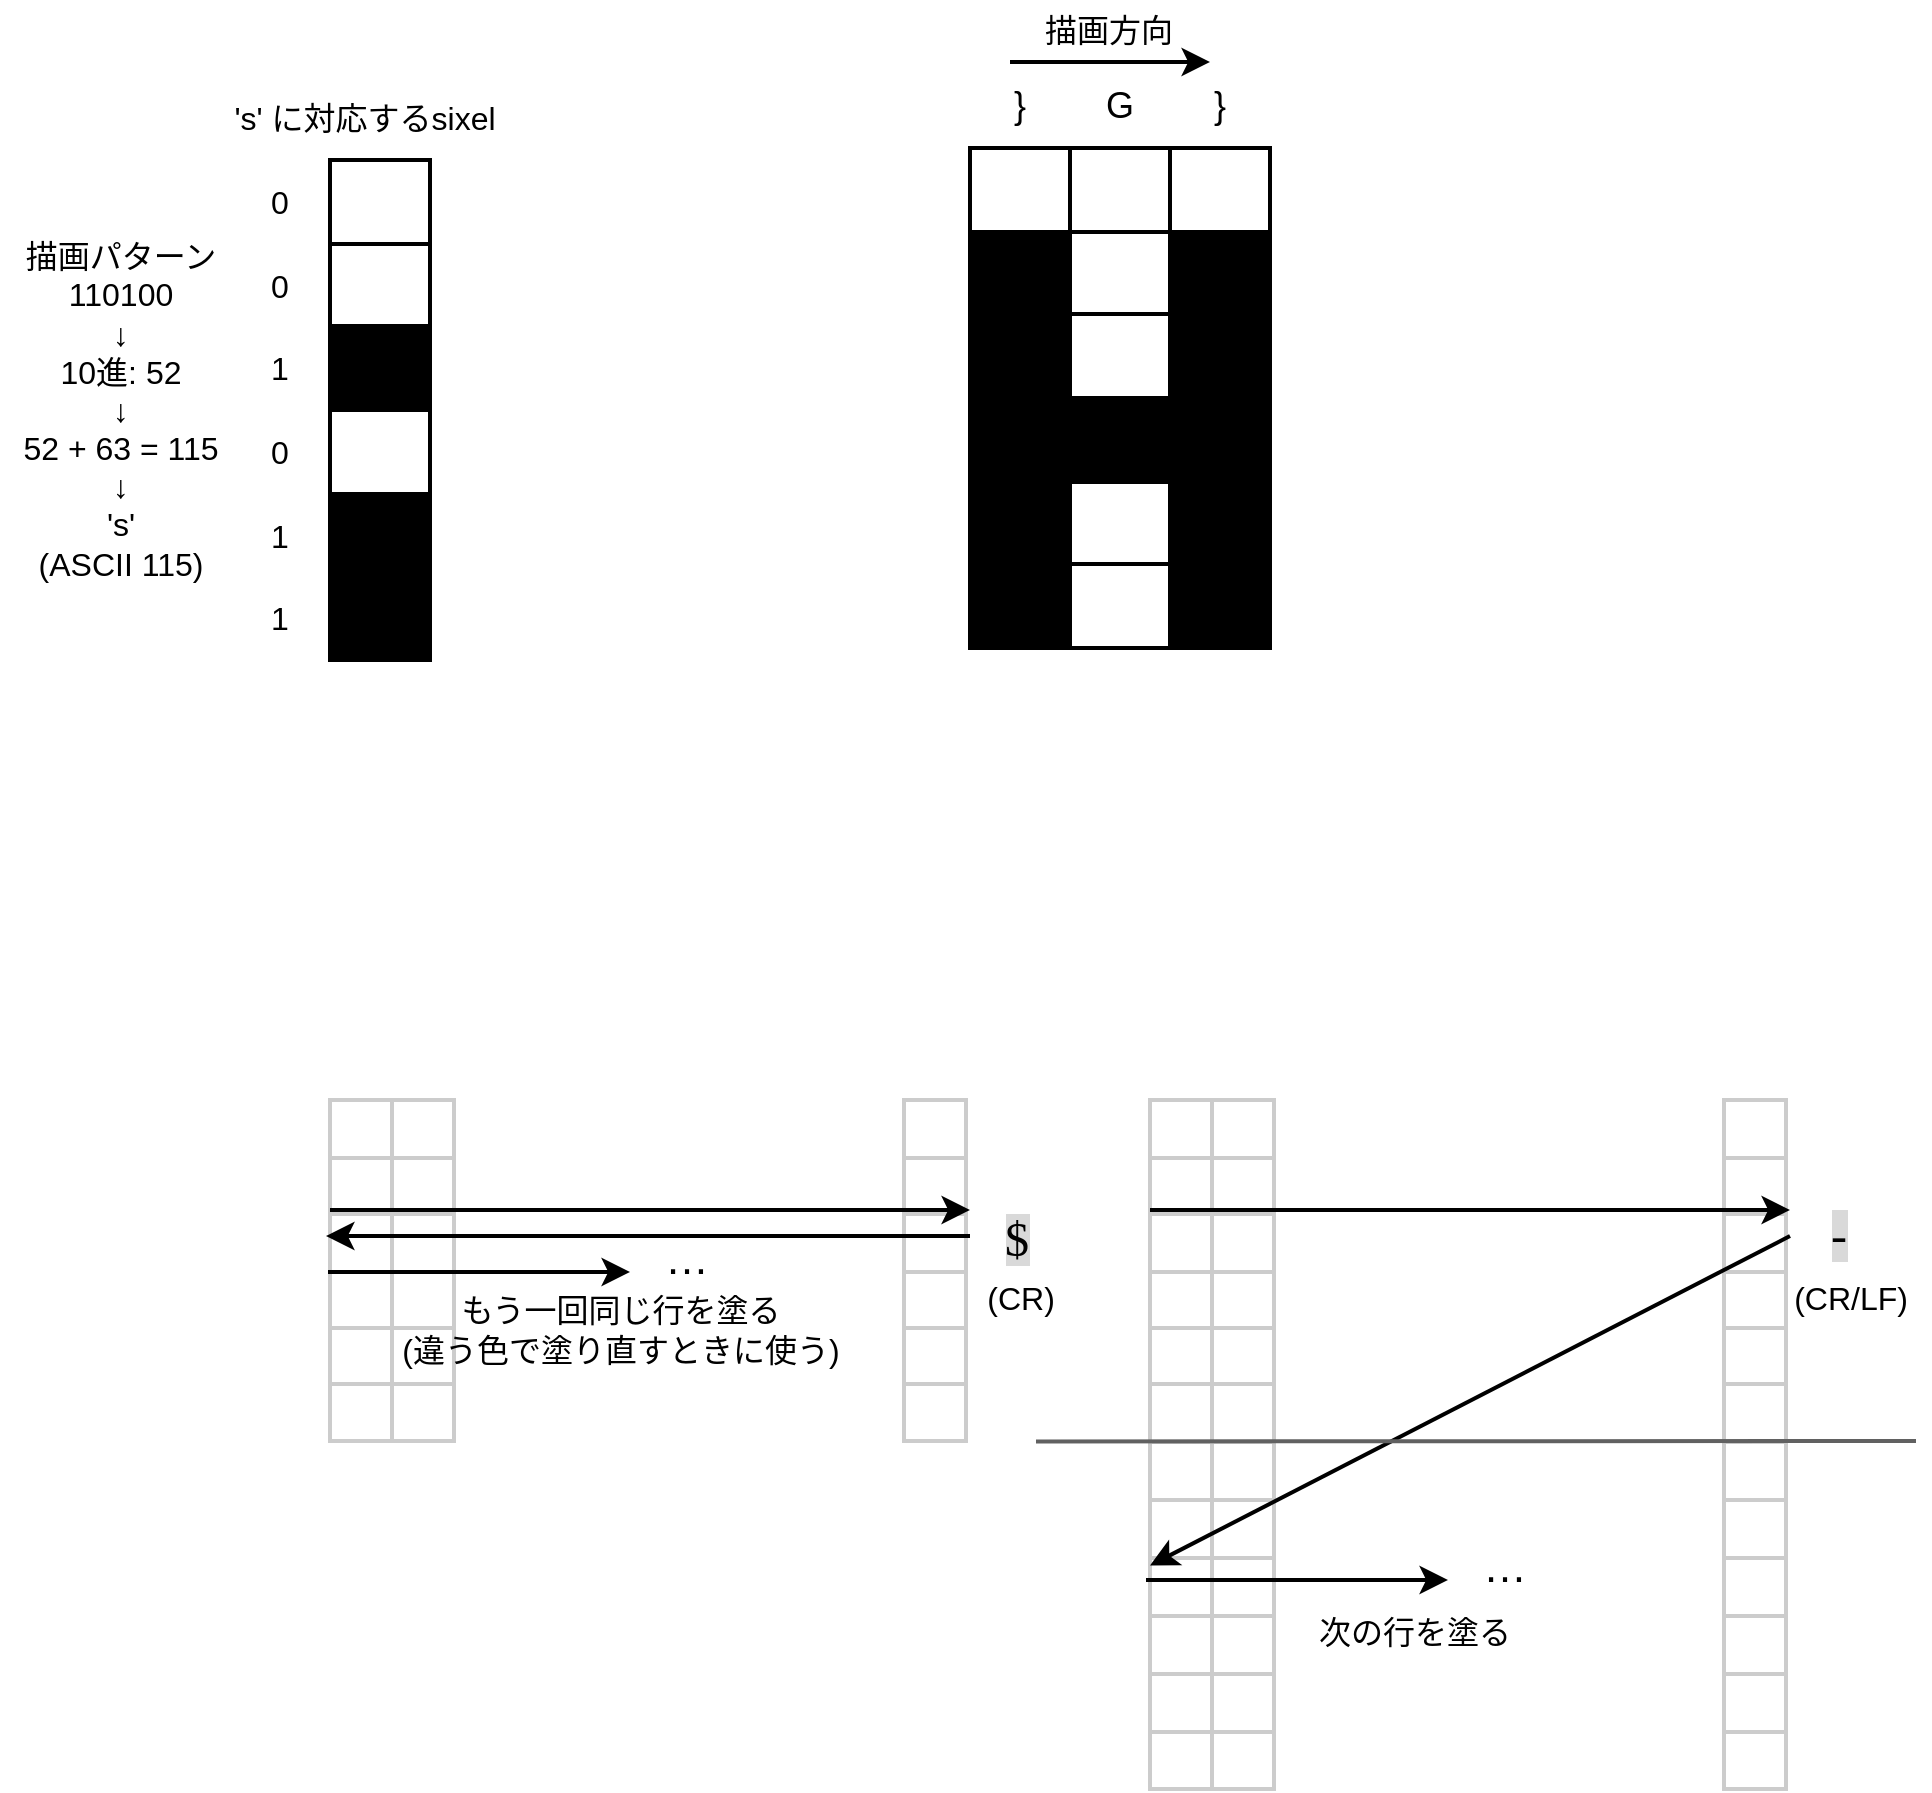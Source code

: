 <mxfile version="24.6.4" type="device">
  <diagram name="ページ1" id="X9TFkhp-DhJqMLpbbflM">
    <mxGraphModel dx="1547" dy="764" grid="1" gridSize="10" guides="1" tooltips="1" connect="1" arrows="1" fold="1" page="0" pageScale="1" pageWidth="827" pageHeight="1169" math="0" shadow="0">
      <root>
        <mxCell id="0" />
        <mxCell id="1" parent="0" />
        <mxCell id="47YAQhd6f9Bxqa6xLkV--178" value="" style="shape=table;startSize=0;container=1;collapsible=0;childLayout=tableLayout;fontSize=16;strokeWidth=2;strokeColor=#CCCCCC;" vertex="1" parent="1">
          <mxGeometry x="437" y="600" width="31" height="170.5" as="geometry" />
        </mxCell>
        <mxCell id="47YAQhd6f9Bxqa6xLkV--179" style="shape=tableRow;horizontal=0;startSize=0;swimlaneHead=0;swimlaneBody=0;strokeColor=inherit;top=0;left=0;bottom=0;right=0;collapsible=0;dropTarget=0;fillColor=none;points=[[0,0.5],[1,0.5]];portConstraint=eastwest;fontSize=16;" vertex="1" parent="47YAQhd6f9Bxqa6xLkV--178">
          <mxGeometry width="31" height="29" as="geometry" />
        </mxCell>
        <mxCell id="47YAQhd6f9Bxqa6xLkV--180" style="shape=partialRectangle;html=1;whiteSpace=wrap;connectable=0;strokeColor=inherit;overflow=hidden;fillColor=none;top=0;left=0;bottom=0;right=0;pointerEvents=1;fontSize=16;" vertex="1" parent="47YAQhd6f9Bxqa6xLkV--179">
          <mxGeometry width="31" height="29" as="geometry">
            <mxRectangle width="31" height="29" as="alternateBounds" />
          </mxGeometry>
        </mxCell>
        <mxCell id="47YAQhd6f9Bxqa6xLkV--182" style="shape=tableRow;horizontal=0;startSize=0;swimlaneHead=0;swimlaneBody=0;strokeColor=inherit;top=0;left=0;bottom=0;right=0;collapsible=0;dropTarget=0;fillColor=none;points=[[0,0.5],[1,0.5]];portConstraint=eastwest;fontSize=16;" vertex="1" parent="47YAQhd6f9Bxqa6xLkV--178">
          <mxGeometry y="29" width="31" height="28" as="geometry" />
        </mxCell>
        <mxCell id="47YAQhd6f9Bxqa6xLkV--183" style="shape=partialRectangle;html=1;whiteSpace=wrap;connectable=0;strokeColor=inherit;overflow=hidden;fillColor=none;top=0;left=0;bottom=0;right=0;pointerEvents=1;fontSize=16;" vertex="1" parent="47YAQhd6f9Bxqa6xLkV--182">
          <mxGeometry width="31" height="28" as="geometry">
            <mxRectangle width="31" height="28" as="alternateBounds" />
          </mxGeometry>
        </mxCell>
        <mxCell id="47YAQhd6f9Bxqa6xLkV--185" style="shape=tableRow;horizontal=0;startSize=0;swimlaneHead=0;swimlaneBody=0;strokeColor=inherit;top=0;left=0;bottom=0;right=0;collapsible=0;dropTarget=0;fillColor=none;points=[[0,0.5],[1,0.5]];portConstraint=eastwest;fontSize=16;" vertex="1" parent="47YAQhd6f9Bxqa6xLkV--178">
          <mxGeometry y="57" width="31" height="29" as="geometry" />
        </mxCell>
        <mxCell id="47YAQhd6f9Bxqa6xLkV--186" style="shape=partialRectangle;html=1;whiteSpace=wrap;connectable=0;strokeColor=inherit;overflow=hidden;fillColor=none;top=0;left=0;bottom=0;right=0;pointerEvents=1;fontSize=16;" vertex="1" parent="47YAQhd6f9Bxqa6xLkV--185">
          <mxGeometry width="31" height="29" as="geometry">
            <mxRectangle width="31" height="29" as="alternateBounds" />
          </mxGeometry>
        </mxCell>
        <mxCell id="47YAQhd6f9Bxqa6xLkV--188" value="" style="shape=tableRow;horizontal=0;startSize=0;swimlaneHead=0;swimlaneBody=0;strokeColor=inherit;top=0;left=0;bottom=0;right=0;collapsible=0;dropTarget=0;fillColor=none;points=[[0,0.5],[1,0.5]];portConstraint=eastwest;fontSize=16;" vertex="1" parent="47YAQhd6f9Bxqa6xLkV--178">
          <mxGeometry y="86" width="31" height="28" as="geometry" />
        </mxCell>
        <mxCell id="47YAQhd6f9Bxqa6xLkV--189" style="shape=partialRectangle;html=1;whiteSpace=wrap;connectable=0;strokeColor=inherit;overflow=hidden;fillColor=none;top=0;left=0;bottom=0;right=0;pointerEvents=1;fontSize=16;gradientColor=none;" vertex="1" parent="47YAQhd6f9Bxqa6xLkV--188">
          <mxGeometry width="31" height="28" as="geometry">
            <mxRectangle width="31" height="28" as="alternateBounds" />
          </mxGeometry>
        </mxCell>
        <mxCell id="47YAQhd6f9Bxqa6xLkV--191" value="" style="shape=tableRow;horizontal=0;startSize=0;swimlaneHead=0;swimlaneBody=0;strokeColor=inherit;top=0;left=0;bottom=0;right=0;collapsible=0;dropTarget=0;fillColor=none;points=[[0,0.5],[1,0.5]];portConstraint=eastwest;fontSize=16;" vertex="1" parent="47YAQhd6f9Bxqa6xLkV--178">
          <mxGeometry y="114" width="31" height="28" as="geometry" />
        </mxCell>
        <mxCell id="47YAQhd6f9Bxqa6xLkV--192" style="shape=partialRectangle;html=1;whiteSpace=wrap;connectable=0;strokeColor=inherit;overflow=hidden;fillColor=none;top=0;left=0;bottom=0;right=0;pointerEvents=1;fontSize=16;" vertex="1" parent="47YAQhd6f9Bxqa6xLkV--191">
          <mxGeometry width="31" height="28" as="geometry">
            <mxRectangle width="31" height="28" as="alternateBounds" />
          </mxGeometry>
        </mxCell>
        <mxCell id="47YAQhd6f9Bxqa6xLkV--194" value="" style="shape=tableRow;horizontal=0;startSize=0;swimlaneHead=0;swimlaneBody=0;strokeColor=inherit;top=0;left=0;bottom=0;right=0;collapsible=0;dropTarget=0;fillColor=none;points=[[0,0.5],[1,0.5]];portConstraint=eastwest;fontSize=16;" vertex="1" parent="47YAQhd6f9Bxqa6xLkV--178">
          <mxGeometry y="142" width="31" height="29" as="geometry" />
        </mxCell>
        <mxCell id="47YAQhd6f9Bxqa6xLkV--195" style="shape=partialRectangle;html=1;whiteSpace=wrap;connectable=0;strokeColor=inherit;overflow=hidden;fillColor=none;top=0;left=0;bottom=0;right=0;pointerEvents=1;fontSize=16;" vertex="1" parent="47YAQhd6f9Bxqa6xLkV--194">
          <mxGeometry width="31" height="29" as="geometry">
            <mxRectangle width="31" height="29" as="alternateBounds" />
          </mxGeometry>
        </mxCell>
        <mxCell id="47YAQhd6f9Bxqa6xLkV--67" value="" style="shape=table;startSize=0;container=1;collapsible=0;childLayout=tableLayout;fontSize=16;strokeWidth=2;strokeColor=none;" vertex="1" parent="1">
          <mxGeometry x="470" y="82" width="150" height="42" as="geometry" />
        </mxCell>
        <mxCell id="47YAQhd6f9Bxqa6xLkV--68" style="shape=tableRow;horizontal=0;startSize=0;swimlaneHead=0;swimlaneBody=0;strokeColor=inherit;top=0;left=0;bottom=0;right=0;collapsible=0;dropTarget=0;fillColor=none;points=[[0,0.5],[1,0.5]];portConstraint=eastwest;fontSize=16;" vertex="1" parent="47YAQhd6f9Bxqa6xLkV--67">
          <mxGeometry width="150" height="42" as="geometry" />
        </mxCell>
        <mxCell id="47YAQhd6f9Bxqa6xLkV--69" value="}" style="shape=partialRectangle;html=1;whiteSpace=wrap;connectable=0;strokeColor=inherit;overflow=hidden;fillColor=none;top=0;left=0;bottom=0;right=0;pointerEvents=1;fontSize=18;" vertex="1" parent="47YAQhd6f9Bxqa6xLkV--68">
          <mxGeometry width="50" height="42" as="geometry">
            <mxRectangle width="50" height="42" as="alternateBounds" />
          </mxGeometry>
        </mxCell>
        <mxCell id="47YAQhd6f9Bxqa6xLkV--70" value="G" style="shape=partialRectangle;html=1;whiteSpace=wrap;connectable=0;strokeColor=inherit;overflow=hidden;fillColor=none;top=0;left=0;bottom=0;right=0;pointerEvents=1;fontSize=18;" vertex="1" parent="47YAQhd6f9Bxqa6xLkV--68">
          <mxGeometry x="50" width="50" height="42" as="geometry">
            <mxRectangle width="50" height="42" as="alternateBounds" />
          </mxGeometry>
        </mxCell>
        <mxCell id="47YAQhd6f9Bxqa6xLkV--71" value="}" style="shape=partialRectangle;html=1;whiteSpace=wrap;connectable=0;strokeColor=inherit;overflow=hidden;fillColor=none;top=0;left=0;bottom=0;right=0;pointerEvents=1;fontSize=18;" vertex="1" parent="47YAQhd6f9Bxqa6xLkV--68">
          <mxGeometry x="100" width="50" height="42" as="geometry">
            <mxRectangle width="50" height="42" as="alternateBounds" />
          </mxGeometry>
        </mxCell>
        <mxCell id="XZhtTH2OrAQ2a3VpGSwk-1" value="" style="shape=table;startSize=0;container=1;collapsible=0;childLayout=tableLayout;fontSize=16;strokeColor=none;" parent="1" vertex="1">
          <mxGeometry x="100" y="130" width="50" height="250" as="geometry" />
        </mxCell>
        <mxCell id="XZhtTH2OrAQ2a3VpGSwk-18" style="shape=tableRow;horizontal=0;startSize=0;swimlaneHead=0;swimlaneBody=0;strokeColor=inherit;top=0;left=0;bottom=0;right=0;collapsible=0;dropTarget=0;fillColor=none;points=[[0,0.5],[1,0.5]];portConstraint=eastwest;fontSize=16;" parent="XZhtTH2OrAQ2a3VpGSwk-1" vertex="1">
          <mxGeometry width="50" height="42" as="geometry" />
        </mxCell>
        <mxCell id="XZhtTH2OrAQ2a3VpGSwk-19" value="0" style="shape=partialRectangle;html=1;whiteSpace=wrap;connectable=0;strokeColor=inherit;overflow=hidden;fillColor=none;top=0;left=0;bottom=0;right=0;pointerEvents=1;fontSize=16;" parent="XZhtTH2OrAQ2a3VpGSwk-18" vertex="1">
          <mxGeometry width="50" height="42" as="geometry">
            <mxRectangle width="50" height="42" as="alternateBounds" />
          </mxGeometry>
        </mxCell>
        <mxCell id="XZhtTH2OrAQ2a3VpGSwk-16" style="shape=tableRow;horizontal=0;startSize=0;swimlaneHead=0;swimlaneBody=0;strokeColor=inherit;top=0;left=0;bottom=0;right=0;collapsible=0;dropTarget=0;fillColor=none;points=[[0,0.5],[1,0.5]];portConstraint=eastwest;fontSize=16;" parent="XZhtTH2OrAQ2a3VpGSwk-1" vertex="1">
          <mxGeometry y="42" width="50" height="41" as="geometry" />
        </mxCell>
        <mxCell id="XZhtTH2OrAQ2a3VpGSwk-17" value="0" style="shape=partialRectangle;html=1;whiteSpace=wrap;connectable=0;strokeColor=inherit;overflow=hidden;fillColor=none;top=0;left=0;bottom=0;right=0;pointerEvents=1;fontSize=16;" parent="XZhtTH2OrAQ2a3VpGSwk-16" vertex="1">
          <mxGeometry width="50" height="41" as="geometry">
            <mxRectangle width="50" height="41" as="alternateBounds" />
          </mxGeometry>
        </mxCell>
        <mxCell id="XZhtTH2OrAQ2a3VpGSwk-14" style="shape=tableRow;horizontal=0;startSize=0;swimlaneHead=0;swimlaneBody=0;strokeColor=inherit;top=0;left=0;bottom=0;right=0;collapsible=0;dropTarget=0;fillColor=none;points=[[0,0.5],[1,0.5]];portConstraint=eastwest;fontSize=16;" parent="XZhtTH2OrAQ2a3VpGSwk-1" vertex="1">
          <mxGeometry y="83" width="50" height="42" as="geometry" />
        </mxCell>
        <mxCell id="XZhtTH2OrAQ2a3VpGSwk-15" value="1" style="shape=partialRectangle;html=1;whiteSpace=wrap;connectable=0;strokeColor=inherit;overflow=hidden;fillColor=none;top=0;left=0;bottom=0;right=0;pointerEvents=1;fontSize=16;" parent="XZhtTH2OrAQ2a3VpGSwk-14" vertex="1">
          <mxGeometry width="50" height="42" as="geometry">
            <mxRectangle width="50" height="42" as="alternateBounds" />
          </mxGeometry>
        </mxCell>
        <mxCell id="XZhtTH2OrAQ2a3VpGSwk-2" value="" style="shape=tableRow;horizontal=0;startSize=0;swimlaneHead=0;swimlaneBody=0;strokeColor=inherit;top=0;left=0;bottom=0;right=0;collapsible=0;dropTarget=0;fillColor=none;points=[[0,0.5],[1,0.5]];portConstraint=eastwest;fontSize=16;" parent="XZhtTH2OrAQ2a3VpGSwk-1" vertex="1">
          <mxGeometry y="125" width="50" height="42" as="geometry" />
        </mxCell>
        <mxCell id="XZhtTH2OrAQ2a3VpGSwk-3" value="0" style="shape=partialRectangle;html=1;whiteSpace=wrap;connectable=0;strokeColor=inherit;overflow=hidden;fillColor=none;top=0;left=0;bottom=0;right=0;pointerEvents=1;fontSize=16;" parent="XZhtTH2OrAQ2a3VpGSwk-2" vertex="1">
          <mxGeometry width="50" height="42" as="geometry">
            <mxRectangle width="50" height="42" as="alternateBounds" />
          </mxGeometry>
        </mxCell>
        <mxCell id="XZhtTH2OrAQ2a3VpGSwk-6" value="" style="shape=tableRow;horizontal=0;startSize=0;swimlaneHead=0;swimlaneBody=0;strokeColor=inherit;top=0;left=0;bottom=0;right=0;collapsible=0;dropTarget=0;fillColor=none;points=[[0,0.5],[1,0.5]];portConstraint=eastwest;fontSize=16;" parent="XZhtTH2OrAQ2a3VpGSwk-1" vertex="1">
          <mxGeometry y="167" width="50" height="41" as="geometry" />
        </mxCell>
        <mxCell id="XZhtTH2OrAQ2a3VpGSwk-7" value="1" style="shape=partialRectangle;html=1;whiteSpace=wrap;connectable=0;strokeColor=inherit;overflow=hidden;fillColor=none;top=0;left=0;bottom=0;right=0;pointerEvents=1;fontSize=16;" parent="XZhtTH2OrAQ2a3VpGSwk-6" vertex="1">
          <mxGeometry width="50" height="41" as="geometry">
            <mxRectangle width="50" height="41" as="alternateBounds" />
          </mxGeometry>
        </mxCell>
        <mxCell id="XZhtTH2OrAQ2a3VpGSwk-10" value="" style="shape=tableRow;horizontal=0;startSize=0;swimlaneHead=0;swimlaneBody=0;strokeColor=inherit;top=0;left=0;bottom=0;right=0;collapsible=0;dropTarget=0;fillColor=none;points=[[0,0.5],[1,0.5]];portConstraint=eastwest;fontSize=16;" parent="XZhtTH2OrAQ2a3VpGSwk-1" vertex="1">
          <mxGeometry y="208" width="50" height="42" as="geometry" />
        </mxCell>
        <mxCell id="XZhtTH2OrAQ2a3VpGSwk-11" value="1" style="shape=partialRectangle;html=1;whiteSpace=wrap;connectable=0;strokeColor=inherit;overflow=hidden;fillColor=none;top=0;left=0;bottom=0;right=0;pointerEvents=1;fontSize=16;" parent="XZhtTH2OrAQ2a3VpGSwk-10" vertex="1">
          <mxGeometry width="50" height="42" as="geometry">
            <mxRectangle width="50" height="42" as="alternateBounds" />
          </mxGeometry>
        </mxCell>
        <mxCell id="XZhtTH2OrAQ2a3VpGSwk-20" value="描画パターン&lt;div&gt;110100&lt;/div&gt;&lt;div&gt;↓&lt;/div&gt;&lt;div&gt;10進: 52&lt;/div&gt;&lt;div&gt;↓&lt;/div&gt;&lt;div&gt;52 + 63 = 115&lt;/div&gt;&lt;div&gt;↓&lt;/div&gt;&lt;div&gt;&#39;s&#39;&lt;/div&gt;&lt;div&gt;(ASCII 115)&lt;/div&gt;" style="text;html=1;align=center;verticalAlign=middle;resizable=0;points=[];autosize=1;strokeColor=none;fillColor=none;fontSize=16;" parent="1" vertex="1">
          <mxGeometry x="-15" y="160" width="120" height="190" as="geometry" />
        </mxCell>
        <mxCell id="XZhtTH2OrAQ2a3VpGSwk-29" value="" style="shape=table;startSize=0;container=1;collapsible=0;childLayout=tableLayout;fontSize=16;strokeWidth=2;" parent="1" vertex="1">
          <mxGeometry x="150" y="130" width="50" height="250" as="geometry" />
        </mxCell>
        <mxCell id="XZhtTH2OrAQ2a3VpGSwk-30" style="shape=tableRow;horizontal=0;startSize=0;swimlaneHead=0;swimlaneBody=0;strokeColor=inherit;top=0;left=0;bottom=0;right=0;collapsible=0;dropTarget=0;fillColor=none;points=[[0,0.5],[1,0.5]];portConstraint=eastwest;fontSize=16;" parent="XZhtTH2OrAQ2a3VpGSwk-29" vertex="1">
          <mxGeometry width="50" height="42" as="geometry" />
        </mxCell>
        <mxCell id="XZhtTH2OrAQ2a3VpGSwk-31" value="" style="shape=partialRectangle;html=1;whiteSpace=wrap;connectable=0;strokeColor=inherit;overflow=hidden;fillColor=none;top=0;left=0;bottom=0;right=0;pointerEvents=1;fontSize=16;" parent="XZhtTH2OrAQ2a3VpGSwk-30" vertex="1">
          <mxGeometry width="50" height="42" as="geometry">
            <mxRectangle width="50" height="42" as="alternateBounds" />
          </mxGeometry>
        </mxCell>
        <mxCell id="XZhtTH2OrAQ2a3VpGSwk-32" style="shape=tableRow;horizontal=0;startSize=0;swimlaneHead=0;swimlaneBody=0;strokeColor=inherit;top=0;left=0;bottom=0;right=0;collapsible=0;dropTarget=0;fillColor=none;points=[[0,0.5],[1,0.5]];portConstraint=eastwest;fontSize=16;" parent="XZhtTH2OrAQ2a3VpGSwk-29" vertex="1">
          <mxGeometry y="42" width="50" height="41" as="geometry" />
        </mxCell>
        <mxCell id="XZhtTH2OrAQ2a3VpGSwk-33" value="" style="shape=partialRectangle;html=1;whiteSpace=wrap;connectable=0;strokeColor=inherit;overflow=hidden;fillColor=none;top=0;left=0;bottom=0;right=0;pointerEvents=1;fontSize=16;" parent="XZhtTH2OrAQ2a3VpGSwk-32" vertex="1">
          <mxGeometry width="50" height="41" as="geometry">
            <mxRectangle width="50" height="41" as="alternateBounds" />
          </mxGeometry>
        </mxCell>
        <mxCell id="XZhtTH2OrAQ2a3VpGSwk-34" style="shape=tableRow;horizontal=0;startSize=0;swimlaneHead=0;swimlaneBody=0;strokeColor=inherit;top=0;left=0;bottom=0;right=0;collapsible=0;dropTarget=0;fillColor=none;points=[[0,0.5],[1,0.5]];portConstraint=eastwest;fontSize=16;" parent="XZhtTH2OrAQ2a3VpGSwk-29" vertex="1">
          <mxGeometry y="83" width="50" height="42" as="geometry" />
        </mxCell>
        <mxCell id="XZhtTH2OrAQ2a3VpGSwk-35" value="" style="shape=partialRectangle;html=1;whiteSpace=wrap;connectable=0;strokeColor=inherit;overflow=hidden;fillColor=#000000;top=0;left=0;bottom=0;right=0;pointerEvents=1;fontSize=16;" parent="XZhtTH2OrAQ2a3VpGSwk-34" vertex="1">
          <mxGeometry width="50" height="42" as="geometry">
            <mxRectangle width="50" height="42" as="alternateBounds" />
          </mxGeometry>
        </mxCell>
        <mxCell id="XZhtTH2OrAQ2a3VpGSwk-36" value="" style="shape=tableRow;horizontal=0;startSize=0;swimlaneHead=0;swimlaneBody=0;strokeColor=inherit;top=0;left=0;bottom=0;right=0;collapsible=0;dropTarget=0;fillColor=none;points=[[0,0.5],[1,0.5]];portConstraint=eastwest;fontSize=16;" parent="XZhtTH2OrAQ2a3VpGSwk-29" vertex="1">
          <mxGeometry y="125" width="50" height="42" as="geometry" />
        </mxCell>
        <mxCell id="XZhtTH2OrAQ2a3VpGSwk-37" value="" style="shape=partialRectangle;html=1;whiteSpace=wrap;connectable=0;strokeColor=inherit;overflow=hidden;fillColor=none;top=0;left=0;bottom=0;right=0;pointerEvents=1;fontSize=16;" parent="XZhtTH2OrAQ2a3VpGSwk-36" vertex="1">
          <mxGeometry width="50" height="42" as="geometry">
            <mxRectangle width="50" height="42" as="alternateBounds" />
          </mxGeometry>
        </mxCell>
        <mxCell id="XZhtTH2OrAQ2a3VpGSwk-38" value="" style="shape=tableRow;horizontal=0;startSize=0;swimlaneHead=0;swimlaneBody=0;strokeColor=inherit;top=0;left=0;bottom=0;right=0;collapsible=0;dropTarget=0;fillColor=none;points=[[0,0.5],[1,0.5]];portConstraint=eastwest;fontSize=16;" parent="XZhtTH2OrAQ2a3VpGSwk-29" vertex="1">
          <mxGeometry y="167" width="50" height="41" as="geometry" />
        </mxCell>
        <mxCell id="XZhtTH2OrAQ2a3VpGSwk-39" value="" style="shape=partialRectangle;html=1;whiteSpace=wrap;connectable=0;strokeColor=inherit;overflow=hidden;fillColor=#000000;top=0;left=0;bottom=0;right=0;pointerEvents=1;fontSize=16;" parent="XZhtTH2OrAQ2a3VpGSwk-38" vertex="1">
          <mxGeometry width="50" height="41" as="geometry">
            <mxRectangle width="50" height="41" as="alternateBounds" />
          </mxGeometry>
        </mxCell>
        <mxCell id="XZhtTH2OrAQ2a3VpGSwk-40" value="" style="shape=tableRow;horizontal=0;startSize=0;swimlaneHead=0;swimlaneBody=0;strokeColor=inherit;top=0;left=0;bottom=0;right=0;collapsible=0;dropTarget=0;fillColor=none;points=[[0,0.5],[1,0.5]];portConstraint=eastwest;fontSize=16;" parent="XZhtTH2OrAQ2a3VpGSwk-29" vertex="1">
          <mxGeometry y="208" width="50" height="42" as="geometry" />
        </mxCell>
        <mxCell id="XZhtTH2OrAQ2a3VpGSwk-41" value="" style="shape=partialRectangle;html=1;whiteSpace=wrap;connectable=0;strokeColor=inherit;overflow=hidden;fillColor=#000000;top=0;left=0;bottom=0;right=0;pointerEvents=1;fontSize=16;" parent="XZhtTH2OrAQ2a3VpGSwk-40" vertex="1">
          <mxGeometry width="50" height="42" as="geometry">
            <mxRectangle width="50" height="42" as="alternateBounds" />
          </mxGeometry>
        </mxCell>
        <mxCell id="XZhtTH2OrAQ2a3VpGSwk-42" value="&#39;s&lt;span style=&quot;background-color: initial;&quot;&gt;&#39; に対応するsixel&lt;/span&gt;" style="text;html=1;align=center;verticalAlign=middle;resizable=0;points=[];autosize=1;strokeColor=none;fillColor=none;fontSize=16;" parent="1" vertex="1">
          <mxGeometry x="92" y="94" width="150" height="30" as="geometry" />
        </mxCell>
        <mxCell id="47YAQhd6f9Bxqa6xLkV--29" value="" style="shape=table;startSize=0;container=1;collapsible=0;childLayout=tableLayout;fontSize=16;strokeWidth=2;" vertex="1" parent="1">
          <mxGeometry x="470" y="124" width="150" height="250" as="geometry" />
        </mxCell>
        <mxCell id="47YAQhd6f9Bxqa6xLkV--30" style="shape=tableRow;horizontal=0;startSize=0;swimlaneHead=0;swimlaneBody=0;strokeColor=inherit;top=0;left=0;bottom=0;right=0;collapsible=0;dropTarget=0;fillColor=none;points=[[0,0.5],[1,0.5]];portConstraint=eastwest;fontSize=16;" vertex="1" parent="47YAQhd6f9Bxqa6xLkV--29">
          <mxGeometry width="150" height="42" as="geometry" />
        </mxCell>
        <mxCell id="47YAQhd6f9Bxqa6xLkV--48" style="shape=partialRectangle;html=1;whiteSpace=wrap;connectable=0;strokeColor=inherit;overflow=hidden;fillColor=none;top=0;left=0;bottom=0;right=0;pointerEvents=1;fontSize=16;" vertex="1" parent="47YAQhd6f9Bxqa6xLkV--30">
          <mxGeometry width="50" height="42" as="geometry">
            <mxRectangle width="50" height="42" as="alternateBounds" />
          </mxGeometry>
        </mxCell>
        <mxCell id="47YAQhd6f9Bxqa6xLkV--42" style="shape=partialRectangle;html=1;whiteSpace=wrap;connectable=0;strokeColor=inherit;overflow=hidden;fillColor=none;top=0;left=0;bottom=0;right=0;pointerEvents=1;fontSize=16;" vertex="1" parent="47YAQhd6f9Bxqa6xLkV--30">
          <mxGeometry x="50" width="50" height="42" as="geometry">
            <mxRectangle width="50" height="42" as="alternateBounds" />
          </mxGeometry>
        </mxCell>
        <mxCell id="47YAQhd6f9Bxqa6xLkV--31" value="" style="shape=partialRectangle;html=1;whiteSpace=wrap;connectable=0;strokeColor=inherit;overflow=hidden;fillColor=none;top=0;left=0;bottom=0;right=0;pointerEvents=1;fontSize=16;" vertex="1" parent="47YAQhd6f9Bxqa6xLkV--30">
          <mxGeometry x="100" width="50" height="42" as="geometry">
            <mxRectangle width="50" height="42" as="alternateBounds" />
          </mxGeometry>
        </mxCell>
        <mxCell id="47YAQhd6f9Bxqa6xLkV--32" style="shape=tableRow;horizontal=0;startSize=0;swimlaneHead=0;swimlaneBody=0;strokeColor=inherit;top=0;left=0;bottom=0;right=0;collapsible=0;dropTarget=0;fillColor=none;points=[[0,0.5],[1,0.5]];portConstraint=eastwest;fontSize=16;" vertex="1" parent="47YAQhd6f9Bxqa6xLkV--29">
          <mxGeometry y="42" width="150" height="41" as="geometry" />
        </mxCell>
        <mxCell id="47YAQhd6f9Bxqa6xLkV--49" style="shape=partialRectangle;html=1;whiteSpace=wrap;connectable=0;strokeColor=inherit;overflow=hidden;fillColor=#000000;top=0;left=0;bottom=0;right=0;pointerEvents=1;fontSize=16;" vertex="1" parent="47YAQhd6f9Bxqa6xLkV--32">
          <mxGeometry width="50" height="41" as="geometry">
            <mxRectangle width="50" height="41" as="alternateBounds" />
          </mxGeometry>
        </mxCell>
        <mxCell id="47YAQhd6f9Bxqa6xLkV--43" style="shape=partialRectangle;html=1;whiteSpace=wrap;connectable=0;strokeColor=inherit;overflow=hidden;fillColor=none;top=0;left=0;bottom=0;right=0;pointerEvents=1;fontSize=16;" vertex="1" parent="47YAQhd6f9Bxqa6xLkV--32">
          <mxGeometry x="50" width="50" height="41" as="geometry">
            <mxRectangle width="50" height="41" as="alternateBounds" />
          </mxGeometry>
        </mxCell>
        <mxCell id="47YAQhd6f9Bxqa6xLkV--33" value="" style="shape=partialRectangle;html=1;whiteSpace=wrap;connectable=0;strokeColor=inherit;overflow=hidden;fillColor=#000000;top=0;left=0;bottom=0;right=0;pointerEvents=1;fontSize=16;gradientColor=none;" vertex="1" parent="47YAQhd6f9Bxqa6xLkV--32">
          <mxGeometry x="100" width="50" height="41" as="geometry">
            <mxRectangle width="50" height="41" as="alternateBounds" />
          </mxGeometry>
        </mxCell>
        <mxCell id="47YAQhd6f9Bxqa6xLkV--34" style="shape=tableRow;horizontal=0;startSize=0;swimlaneHead=0;swimlaneBody=0;strokeColor=inherit;top=0;left=0;bottom=0;right=0;collapsible=0;dropTarget=0;fillColor=none;points=[[0,0.5],[1,0.5]];portConstraint=eastwest;fontSize=16;" vertex="1" parent="47YAQhd6f9Bxqa6xLkV--29">
          <mxGeometry y="83" width="150" height="42" as="geometry" />
        </mxCell>
        <mxCell id="47YAQhd6f9Bxqa6xLkV--50" style="shape=partialRectangle;html=1;whiteSpace=wrap;connectable=0;strokeColor=inherit;overflow=hidden;fillColor=#000000;top=0;left=0;bottom=0;right=0;pointerEvents=1;fontSize=16;" vertex="1" parent="47YAQhd6f9Bxqa6xLkV--34">
          <mxGeometry width="50" height="42" as="geometry">
            <mxRectangle width="50" height="42" as="alternateBounds" />
          </mxGeometry>
        </mxCell>
        <mxCell id="47YAQhd6f9Bxqa6xLkV--44" style="shape=partialRectangle;html=1;whiteSpace=wrap;connectable=0;strokeColor=inherit;overflow=hidden;fillColor=none;top=0;left=0;bottom=0;right=0;pointerEvents=1;fontSize=16;" vertex="1" parent="47YAQhd6f9Bxqa6xLkV--34">
          <mxGeometry x="50" width="50" height="42" as="geometry">
            <mxRectangle width="50" height="42" as="alternateBounds" />
          </mxGeometry>
        </mxCell>
        <mxCell id="47YAQhd6f9Bxqa6xLkV--35" value="" style="shape=partialRectangle;html=1;whiteSpace=wrap;connectable=0;strokeColor=inherit;overflow=hidden;fillColor=#000000;top=0;left=0;bottom=0;right=0;pointerEvents=1;fontSize=16;" vertex="1" parent="47YAQhd6f9Bxqa6xLkV--34">
          <mxGeometry x="100" width="50" height="42" as="geometry">
            <mxRectangle width="50" height="42" as="alternateBounds" />
          </mxGeometry>
        </mxCell>
        <mxCell id="47YAQhd6f9Bxqa6xLkV--36" value="" style="shape=tableRow;horizontal=0;startSize=0;swimlaneHead=0;swimlaneBody=0;strokeColor=inherit;top=0;left=0;bottom=0;right=0;collapsible=0;dropTarget=0;fillColor=none;points=[[0,0.5],[1,0.5]];portConstraint=eastwest;fontSize=16;" vertex="1" parent="47YAQhd6f9Bxqa6xLkV--29">
          <mxGeometry y="125" width="150" height="42" as="geometry" />
        </mxCell>
        <mxCell id="47YAQhd6f9Bxqa6xLkV--51" style="shape=partialRectangle;html=1;whiteSpace=wrap;connectable=0;strokeColor=inherit;overflow=hidden;fillColor=#000000;top=0;left=0;bottom=0;right=0;pointerEvents=1;fontSize=16;gradientColor=none;" vertex="1" parent="47YAQhd6f9Bxqa6xLkV--36">
          <mxGeometry width="50" height="42" as="geometry">
            <mxRectangle width="50" height="42" as="alternateBounds" />
          </mxGeometry>
        </mxCell>
        <mxCell id="47YAQhd6f9Bxqa6xLkV--45" style="shape=partialRectangle;html=1;whiteSpace=wrap;connectable=0;strokeColor=inherit;overflow=hidden;fillColor=#000000;top=0;left=0;bottom=0;right=0;pointerEvents=1;fontSize=16;" vertex="1" parent="47YAQhd6f9Bxqa6xLkV--36">
          <mxGeometry x="50" width="50" height="42" as="geometry">
            <mxRectangle width="50" height="42" as="alternateBounds" />
          </mxGeometry>
        </mxCell>
        <mxCell id="47YAQhd6f9Bxqa6xLkV--37" value="" style="shape=partialRectangle;html=1;whiteSpace=wrap;connectable=0;strokeColor=inherit;overflow=hidden;fillColor=#000000;top=0;left=0;bottom=0;right=0;pointerEvents=1;fontSize=16;gradientColor=none;" vertex="1" parent="47YAQhd6f9Bxqa6xLkV--36">
          <mxGeometry x="100" width="50" height="42" as="geometry">
            <mxRectangle width="50" height="42" as="alternateBounds" />
          </mxGeometry>
        </mxCell>
        <mxCell id="47YAQhd6f9Bxqa6xLkV--38" value="" style="shape=tableRow;horizontal=0;startSize=0;swimlaneHead=0;swimlaneBody=0;strokeColor=inherit;top=0;left=0;bottom=0;right=0;collapsible=0;dropTarget=0;fillColor=none;points=[[0,0.5],[1,0.5]];portConstraint=eastwest;fontSize=16;" vertex="1" parent="47YAQhd6f9Bxqa6xLkV--29">
          <mxGeometry y="167" width="150" height="41" as="geometry" />
        </mxCell>
        <mxCell id="47YAQhd6f9Bxqa6xLkV--52" style="shape=partialRectangle;html=1;whiteSpace=wrap;connectable=0;strokeColor=inherit;overflow=hidden;fillColor=#000000;top=0;left=0;bottom=0;right=0;pointerEvents=1;fontSize=16;" vertex="1" parent="47YAQhd6f9Bxqa6xLkV--38">
          <mxGeometry width="50" height="41" as="geometry">
            <mxRectangle width="50" height="41" as="alternateBounds" />
          </mxGeometry>
        </mxCell>
        <mxCell id="47YAQhd6f9Bxqa6xLkV--46" style="shape=partialRectangle;html=1;whiteSpace=wrap;connectable=0;strokeColor=inherit;overflow=hidden;fillColor=none;top=0;left=0;bottom=0;right=0;pointerEvents=1;fontSize=16;" vertex="1" parent="47YAQhd6f9Bxqa6xLkV--38">
          <mxGeometry x="50" width="50" height="41" as="geometry">
            <mxRectangle width="50" height="41" as="alternateBounds" />
          </mxGeometry>
        </mxCell>
        <mxCell id="47YAQhd6f9Bxqa6xLkV--39" value="" style="shape=partialRectangle;html=1;whiteSpace=wrap;connectable=0;strokeColor=inherit;overflow=hidden;fillColor=#000000;top=0;left=0;bottom=0;right=0;pointerEvents=1;fontSize=16;" vertex="1" parent="47YAQhd6f9Bxqa6xLkV--38">
          <mxGeometry x="100" width="50" height="41" as="geometry">
            <mxRectangle width="50" height="41" as="alternateBounds" />
          </mxGeometry>
        </mxCell>
        <mxCell id="47YAQhd6f9Bxqa6xLkV--40" value="" style="shape=tableRow;horizontal=0;startSize=0;swimlaneHead=0;swimlaneBody=0;strokeColor=inherit;top=0;left=0;bottom=0;right=0;collapsible=0;dropTarget=0;fillColor=none;points=[[0,0.5],[1,0.5]];portConstraint=eastwest;fontSize=16;" vertex="1" parent="47YAQhd6f9Bxqa6xLkV--29">
          <mxGeometry y="208" width="150" height="42" as="geometry" />
        </mxCell>
        <mxCell id="47YAQhd6f9Bxqa6xLkV--53" style="shape=partialRectangle;html=1;whiteSpace=wrap;connectable=0;strokeColor=inherit;overflow=hidden;fillColor=#000000;top=0;left=0;bottom=0;right=0;pointerEvents=1;fontSize=16;" vertex="1" parent="47YAQhd6f9Bxqa6xLkV--40">
          <mxGeometry width="50" height="42" as="geometry">
            <mxRectangle width="50" height="42" as="alternateBounds" />
          </mxGeometry>
        </mxCell>
        <mxCell id="47YAQhd6f9Bxqa6xLkV--47" style="shape=partialRectangle;html=1;whiteSpace=wrap;connectable=0;strokeColor=inherit;overflow=hidden;fillColor=none;top=0;left=0;bottom=0;right=0;pointerEvents=1;fontSize=16;" vertex="1" parent="47YAQhd6f9Bxqa6xLkV--40">
          <mxGeometry x="50" width="50" height="42" as="geometry">
            <mxRectangle width="50" height="42" as="alternateBounds" />
          </mxGeometry>
        </mxCell>
        <mxCell id="47YAQhd6f9Bxqa6xLkV--41" value="" style="shape=partialRectangle;html=1;whiteSpace=wrap;connectable=0;strokeColor=inherit;overflow=hidden;fillColor=#000000;top=0;left=0;bottom=0;right=0;pointerEvents=1;fontSize=16;" vertex="1" parent="47YAQhd6f9Bxqa6xLkV--40">
          <mxGeometry x="100" width="50" height="42" as="geometry">
            <mxRectangle width="50" height="42" as="alternateBounds" />
          </mxGeometry>
        </mxCell>
        <mxCell id="47YAQhd6f9Bxqa6xLkV--92" value="" style="endArrow=classic;html=1;rounded=0;fontSize=12;startSize=8;endSize=8;curved=1;strokeWidth=2;" edge="1" parent="1">
          <mxGeometry width="50" height="50" relative="1" as="geometry">
            <mxPoint x="490" y="81" as="sourcePoint" />
            <mxPoint x="590" y="81" as="targetPoint" />
          </mxGeometry>
        </mxCell>
        <mxCell id="47YAQhd6f9Bxqa6xLkV--93" value="描画方向" style="text;html=1;align=center;verticalAlign=middle;resizable=0;points=[];autosize=1;strokeColor=none;fillColor=none;fontSize=16;" vertex="1" parent="1">
          <mxGeometry x="494" y="50" width="90" height="30" as="geometry" />
        </mxCell>
        <mxCell id="47YAQhd6f9Bxqa6xLkV--107" value="" style="shape=table;startSize=0;container=1;collapsible=0;childLayout=tableLayout;fontSize=16;strokeWidth=2;strokeColor=#CCCCCC;" vertex="1" parent="1">
          <mxGeometry x="150" y="600" width="62" height="170.5" as="geometry" />
        </mxCell>
        <mxCell id="47YAQhd6f9Bxqa6xLkV--108" style="shape=tableRow;horizontal=0;startSize=0;swimlaneHead=0;swimlaneBody=0;strokeColor=inherit;top=0;left=0;bottom=0;right=0;collapsible=0;dropTarget=0;fillColor=none;points=[[0,0.5],[1,0.5]];portConstraint=eastwest;fontSize=16;" vertex="1" parent="47YAQhd6f9Bxqa6xLkV--107">
          <mxGeometry width="62" height="29" as="geometry" />
        </mxCell>
        <mxCell id="47YAQhd6f9Bxqa6xLkV--109" style="shape=partialRectangle;html=1;whiteSpace=wrap;connectable=0;strokeColor=inherit;overflow=hidden;fillColor=none;top=0;left=0;bottom=0;right=0;pointerEvents=1;fontSize=16;" vertex="1" parent="47YAQhd6f9Bxqa6xLkV--108">
          <mxGeometry width="31" height="29" as="geometry">
            <mxRectangle width="31" height="29" as="alternateBounds" />
          </mxGeometry>
        </mxCell>
        <mxCell id="47YAQhd6f9Bxqa6xLkV--110" style="shape=partialRectangle;html=1;whiteSpace=wrap;connectable=0;strokeColor=inherit;overflow=hidden;fillColor=none;top=0;left=0;bottom=0;right=0;pointerEvents=1;fontSize=16;" vertex="1" parent="47YAQhd6f9Bxqa6xLkV--108">
          <mxGeometry x="31" width="31" height="29" as="geometry">
            <mxRectangle width="31" height="29" as="alternateBounds" />
          </mxGeometry>
        </mxCell>
        <mxCell id="47YAQhd6f9Bxqa6xLkV--112" style="shape=tableRow;horizontal=0;startSize=0;swimlaneHead=0;swimlaneBody=0;strokeColor=inherit;top=0;left=0;bottom=0;right=0;collapsible=0;dropTarget=0;fillColor=none;points=[[0,0.5],[1,0.5]];portConstraint=eastwest;fontSize=16;" vertex="1" parent="47YAQhd6f9Bxqa6xLkV--107">
          <mxGeometry y="29" width="62" height="28" as="geometry" />
        </mxCell>
        <mxCell id="47YAQhd6f9Bxqa6xLkV--113" style="shape=partialRectangle;html=1;whiteSpace=wrap;connectable=0;strokeColor=inherit;overflow=hidden;fillColor=none;top=0;left=0;bottom=0;right=0;pointerEvents=1;fontSize=16;" vertex="1" parent="47YAQhd6f9Bxqa6xLkV--112">
          <mxGeometry width="31" height="28" as="geometry">
            <mxRectangle width="31" height="28" as="alternateBounds" />
          </mxGeometry>
        </mxCell>
        <mxCell id="47YAQhd6f9Bxqa6xLkV--114" style="shape=partialRectangle;html=1;whiteSpace=wrap;connectable=0;strokeColor=inherit;overflow=hidden;fillColor=none;top=0;left=0;bottom=0;right=0;pointerEvents=1;fontSize=16;" vertex="1" parent="47YAQhd6f9Bxqa6xLkV--112">
          <mxGeometry x="31" width="31" height="28" as="geometry">
            <mxRectangle width="31" height="28" as="alternateBounds" />
          </mxGeometry>
        </mxCell>
        <mxCell id="47YAQhd6f9Bxqa6xLkV--116" style="shape=tableRow;horizontal=0;startSize=0;swimlaneHead=0;swimlaneBody=0;strokeColor=inherit;top=0;left=0;bottom=0;right=0;collapsible=0;dropTarget=0;fillColor=none;points=[[0,0.5],[1,0.5]];portConstraint=eastwest;fontSize=16;" vertex="1" parent="47YAQhd6f9Bxqa6xLkV--107">
          <mxGeometry y="57" width="62" height="29" as="geometry" />
        </mxCell>
        <mxCell id="47YAQhd6f9Bxqa6xLkV--117" style="shape=partialRectangle;html=1;whiteSpace=wrap;connectable=0;strokeColor=inherit;overflow=hidden;fillColor=none;top=0;left=0;bottom=0;right=0;pointerEvents=1;fontSize=16;" vertex="1" parent="47YAQhd6f9Bxqa6xLkV--116">
          <mxGeometry width="31" height="29" as="geometry">
            <mxRectangle width="31" height="29" as="alternateBounds" />
          </mxGeometry>
        </mxCell>
        <mxCell id="47YAQhd6f9Bxqa6xLkV--118" style="shape=partialRectangle;html=1;whiteSpace=wrap;connectable=0;strokeColor=inherit;overflow=hidden;fillColor=none;top=0;left=0;bottom=0;right=0;pointerEvents=1;fontSize=16;" vertex="1" parent="47YAQhd6f9Bxqa6xLkV--116">
          <mxGeometry x="31" width="31" height="29" as="geometry">
            <mxRectangle width="31" height="29" as="alternateBounds" />
          </mxGeometry>
        </mxCell>
        <mxCell id="47YAQhd6f9Bxqa6xLkV--120" value="" style="shape=tableRow;horizontal=0;startSize=0;swimlaneHead=0;swimlaneBody=0;strokeColor=inherit;top=0;left=0;bottom=0;right=0;collapsible=0;dropTarget=0;fillColor=none;points=[[0,0.5],[1,0.5]];portConstraint=eastwest;fontSize=16;" vertex="1" parent="47YAQhd6f9Bxqa6xLkV--107">
          <mxGeometry y="86" width="62" height="28" as="geometry" />
        </mxCell>
        <mxCell id="47YAQhd6f9Bxqa6xLkV--121" style="shape=partialRectangle;html=1;whiteSpace=wrap;connectable=0;strokeColor=inherit;overflow=hidden;fillColor=none;top=0;left=0;bottom=0;right=0;pointerEvents=1;fontSize=16;gradientColor=none;" vertex="1" parent="47YAQhd6f9Bxqa6xLkV--120">
          <mxGeometry width="31" height="28" as="geometry">
            <mxRectangle width="31" height="28" as="alternateBounds" />
          </mxGeometry>
        </mxCell>
        <mxCell id="47YAQhd6f9Bxqa6xLkV--122" style="shape=partialRectangle;html=1;whiteSpace=wrap;connectable=0;strokeColor=inherit;overflow=hidden;fillColor=none;top=0;left=0;bottom=0;right=0;pointerEvents=1;fontSize=16;" vertex="1" parent="47YAQhd6f9Bxqa6xLkV--120">
          <mxGeometry x="31" width="31" height="28" as="geometry">
            <mxRectangle width="31" height="28" as="alternateBounds" />
          </mxGeometry>
        </mxCell>
        <mxCell id="47YAQhd6f9Bxqa6xLkV--124" value="" style="shape=tableRow;horizontal=0;startSize=0;swimlaneHead=0;swimlaneBody=0;strokeColor=inherit;top=0;left=0;bottom=0;right=0;collapsible=0;dropTarget=0;fillColor=none;points=[[0,0.5],[1,0.5]];portConstraint=eastwest;fontSize=16;" vertex="1" parent="47YAQhd6f9Bxqa6xLkV--107">
          <mxGeometry y="114" width="62" height="28" as="geometry" />
        </mxCell>
        <mxCell id="47YAQhd6f9Bxqa6xLkV--125" style="shape=partialRectangle;html=1;whiteSpace=wrap;connectable=0;strokeColor=inherit;overflow=hidden;fillColor=none;top=0;left=0;bottom=0;right=0;pointerEvents=1;fontSize=16;" vertex="1" parent="47YAQhd6f9Bxqa6xLkV--124">
          <mxGeometry width="31" height="28" as="geometry">
            <mxRectangle width="31" height="28" as="alternateBounds" />
          </mxGeometry>
        </mxCell>
        <mxCell id="47YAQhd6f9Bxqa6xLkV--126" style="shape=partialRectangle;html=1;whiteSpace=wrap;connectable=0;strokeColor=inherit;overflow=hidden;fillColor=none;top=0;left=0;bottom=0;right=0;pointerEvents=1;fontSize=16;" vertex="1" parent="47YAQhd6f9Bxqa6xLkV--124">
          <mxGeometry x="31" width="31" height="28" as="geometry">
            <mxRectangle width="31" height="28" as="alternateBounds" />
          </mxGeometry>
        </mxCell>
        <mxCell id="47YAQhd6f9Bxqa6xLkV--128" value="" style="shape=tableRow;horizontal=0;startSize=0;swimlaneHead=0;swimlaneBody=0;strokeColor=inherit;top=0;left=0;bottom=0;right=0;collapsible=0;dropTarget=0;fillColor=none;points=[[0,0.5],[1,0.5]];portConstraint=eastwest;fontSize=16;" vertex="1" parent="47YAQhd6f9Bxqa6xLkV--107">
          <mxGeometry y="142" width="62" height="29" as="geometry" />
        </mxCell>
        <mxCell id="47YAQhd6f9Bxqa6xLkV--129" style="shape=partialRectangle;html=1;whiteSpace=wrap;connectable=0;strokeColor=inherit;overflow=hidden;fillColor=none;top=0;left=0;bottom=0;right=0;pointerEvents=1;fontSize=16;" vertex="1" parent="47YAQhd6f9Bxqa6xLkV--128">
          <mxGeometry width="31" height="29" as="geometry">
            <mxRectangle width="31" height="29" as="alternateBounds" />
          </mxGeometry>
        </mxCell>
        <mxCell id="47YAQhd6f9Bxqa6xLkV--130" style="shape=partialRectangle;html=1;whiteSpace=wrap;connectable=0;strokeColor=inherit;overflow=hidden;fillColor=none;top=0;left=0;bottom=0;right=0;pointerEvents=1;fontSize=16;" vertex="1" parent="47YAQhd6f9Bxqa6xLkV--128">
          <mxGeometry x="31" width="31" height="29" as="geometry">
            <mxRectangle width="31" height="29" as="alternateBounds" />
          </mxGeometry>
        </mxCell>
        <mxCell id="47YAQhd6f9Bxqa6xLkV--152" value="" style="endArrow=classic;html=1;rounded=0;fontSize=12;startSize=8;endSize=8;curved=1;entryX=1;entryY=0.5;entryDx=0;entryDy=0;strokeWidth=2;" edge="1" parent="1">
          <mxGeometry width="50" height="50" relative="1" as="geometry">
            <mxPoint x="150" y="655" as="sourcePoint" />
            <mxPoint x="470" y="655" as="targetPoint" />
          </mxGeometry>
        </mxCell>
        <mxCell id="47YAQhd6f9Bxqa6xLkV--156" value="" style="endArrow=classic;html=1;rounded=0;fontSize=12;startSize=8;endSize=8;curved=1;exitX=0;exitY=0.5;exitDx=0;exitDy=0;entryX=1;entryY=0.5;entryDx=0;entryDy=0;strokeWidth=2;" edge="1" parent="1">
          <mxGeometry width="50" height="50" relative="1" as="geometry">
            <mxPoint x="470" y="668" as="sourcePoint" />
            <mxPoint x="148" y="668" as="targetPoint" />
          </mxGeometry>
        </mxCell>
        <mxCell id="47YAQhd6f9Bxqa6xLkV--157" value="" style="endArrow=classic;html=1;rounded=0;fontSize=12;startSize=8;endSize=8;exitX=0;exitY=0.5;exitDx=0;exitDy=0;strokeWidth=2;edgeStyle=elbowEdgeStyle;" edge="1" parent="1">
          <mxGeometry width="50" height="50" relative="1" as="geometry">
            <mxPoint x="149" y="686" as="sourcePoint" />
            <mxPoint x="300" y="686" as="targetPoint" />
          </mxGeometry>
        </mxCell>
        <mxCell id="47YAQhd6f9Bxqa6xLkV--159" value="…" style="text;html=1;align=center;verticalAlign=middle;resizable=0;points=[];autosize=1;strokeColor=none;fillColor=none;fontSize=22;" vertex="1" parent="1">
          <mxGeometry x="303" y="660" width="50" height="40" as="geometry" />
        </mxCell>
        <mxCell id="47YAQhd6f9Bxqa6xLkV--197" value="もう一回同じ行を塗る&lt;div&gt;(違う色で塗り直すときに使う)&lt;/div&gt;" style="text;html=1;align=center;verticalAlign=middle;resizable=0;points=[];autosize=1;strokeColor=none;fillColor=none;fontSize=16;" vertex="1" parent="1">
          <mxGeometry x="175" y="690" width="240" height="50" as="geometry" />
        </mxCell>
        <mxCell id="47YAQhd6f9Bxqa6xLkV--236" value="" style="shape=table;startSize=0;container=1;collapsible=0;childLayout=tableLayout;fontSize=16;strokeWidth=2;strokeColor=#CCCCCC;" vertex="1" parent="1">
          <mxGeometry x="847" y="600" width="31" height="344.5" as="geometry" />
        </mxCell>
        <mxCell id="47YAQhd6f9Bxqa6xLkV--237" style="shape=tableRow;horizontal=0;startSize=0;swimlaneHead=0;swimlaneBody=0;strokeColor=inherit;top=0;left=0;bottom=0;right=0;collapsible=0;dropTarget=0;fillColor=none;points=[[0,0.5],[1,0.5]];portConstraint=eastwest;fontSize=16;" vertex="1" parent="47YAQhd6f9Bxqa6xLkV--236">
          <mxGeometry width="31" height="29" as="geometry" />
        </mxCell>
        <mxCell id="47YAQhd6f9Bxqa6xLkV--238" style="shape=partialRectangle;html=1;whiteSpace=wrap;connectable=0;strokeColor=inherit;overflow=hidden;fillColor=none;top=0;left=0;bottom=0;right=0;pointerEvents=1;fontSize=16;" vertex="1" parent="47YAQhd6f9Bxqa6xLkV--237">
          <mxGeometry width="31" height="29" as="geometry">
            <mxRectangle width="31" height="29" as="alternateBounds" />
          </mxGeometry>
        </mxCell>
        <mxCell id="47YAQhd6f9Bxqa6xLkV--239" style="shape=tableRow;horizontal=0;startSize=0;swimlaneHead=0;swimlaneBody=0;strokeColor=inherit;top=0;left=0;bottom=0;right=0;collapsible=0;dropTarget=0;fillColor=none;points=[[0,0.5],[1,0.5]];portConstraint=eastwest;fontSize=16;" vertex="1" parent="47YAQhd6f9Bxqa6xLkV--236">
          <mxGeometry y="29" width="31" height="28" as="geometry" />
        </mxCell>
        <mxCell id="47YAQhd6f9Bxqa6xLkV--240" style="shape=partialRectangle;html=1;whiteSpace=wrap;connectable=0;strokeColor=inherit;overflow=hidden;fillColor=none;top=0;left=0;bottom=0;right=0;pointerEvents=1;fontSize=16;" vertex="1" parent="47YAQhd6f9Bxqa6xLkV--239">
          <mxGeometry width="31" height="28" as="geometry">
            <mxRectangle width="31" height="28" as="alternateBounds" />
          </mxGeometry>
        </mxCell>
        <mxCell id="47YAQhd6f9Bxqa6xLkV--241" style="shape=tableRow;horizontal=0;startSize=0;swimlaneHead=0;swimlaneBody=0;strokeColor=inherit;top=0;left=0;bottom=0;right=0;collapsible=0;dropTarget=0;fillColor=none;points=[[0,0.5],[1,0.5]];portConstraint=eastwest;fontSize=16;" vertex="1" parent="47YAQhd6f9Bxqa6xLkV--236">
          <mxGeometry y="57" width="31" height="29" as="geometry" />
        </mxCell>
        <mxCell id="47YAQhd6f9Bxqa6xLkV--242" style="shape=partialRectangle;html=1;whiteSpace=wrap;connectable=0;strokeColor=inherit;overflow=hidden;fillColor=none;top=0;left=0;bottom=0;right=0;pointerEvents=1;fontSize=16;" vertex="1" parent="47YAQhd6f9Bxqa6xLkV--241">
          <mxGeometry width="31" height="29" as="geometry">
            <mxRectangle width="31" height="29" as="alternateBounds" />
          </mxGeometry>
        </mxCell>
        <mxCell id="47YAQhd6f9Bxqa6xLkV--243" value="" style="shape=tableRow;horizontal=0;startSize=0;swimlaneHead=0;swimlaneBody=0;strokeColor=inherit;top=0;left=0;bottom=0;right=0;collapsible=0;dropTarget=0;fillColor=none;points=[[0,0.5],[1,0.5]];portConstraint=eastwest;fontSize=16;" vertex="1" parent="47YAQhd6f9Bxqa6xLkV--236">
          <mxGeometry y="86" width="31" height="28" as="geometry" />
        </mxCell>
        <mxCell id="47YAQhd6f9Bxqa6xLkV--244" style="shape=partialRectangle;html=1;whiteSpace=wrap;connectable=0;strokeColor=inherit;overflow=hidden;fillColor=none;top=0;left=0;bottom=0;right=0;pointerEvents=1;fontSize=16;gradientColor=none;" vertex="1" parent="47YAQhd6f9Bxqa6xLkV--243">
          <mxGeometry width="31" height="28" as="geometry">
            <mxRectangle width="31" height="28" as="alternateBounds" />
          </mxGeometry>
        </mxCell>
        <mxCell id="47YAQhd6f9Bxqa6xLkV--245" value="" style="shape=tableRow;horizontal=0;startSize=0;swimlaneHead=0;swimlaneBody=0;strokeColor=inherit;top=0;left=0;bottom=0;right=0;collapsible=0;dropTarget=0;fillColor=none;points=[[0,0.5],[1,0.5]];portConstraint=eastwest;fontSize=16;" vertex="1" parent="47YAQhd6f9Bxqa6xLkV--236">
          <mxGeometry y="114" width="31" height="28" as="geometry" />
        </mxCell>
        <mxCell id="47YAQhd6f9Bxqa6xLkV--246" style="shape=partialRectangle;html=1;whiteSpace=wrap;connectable=0;strokeColor=inherit;overflow=hidden;fillColor=none;top=0;left=0;bottom=0;right=0;pointerEvents=1;fontSize=16;" vertex="1" parent="47YAQhd6f9Bxqa6xLkV--245">
          <mxGeometry width="31" height="28" as="geometry">
            <mxRectangle width="31" height="28" as="alternateBounds" />
          </mxGeometry>
        </mxCell>
        <mxCell id="47YAQhd6f9Bxqa6xLkV--247" value="" style="shape=tableRow;horizontal=0;startSize=0;swimlaneHead=0;swimlaneBody=0;strokeColor=inherit;top=0;left=0;bottom=0;right=0;collapsible=0;dropTarget=0;fillColor=none;points=[[0,0.5],[1,0.5]];portConstraint=eastwest;fontSize=16;" vertex="1" parent="47YAQhd6f9Bxqa6xLkV--236">
          <mxGeometry y="142" width="31" height="29" as="geometry" />
        </mxCell>
        <mxCell id="47YAQhd6f9Bxqa6xLkV--248" style="shape=partialRectangle;html=1;whiteSpace=wrap;connectable=0;strokeColor=inherit;overflow=hidden;fillColor=none;top=0;left=0;bottom=0;right=0;pointerEvents=1;fontSize=16;" vertex="1" parent="47YAQhd6f9Bxqa6xLkV--247">
          <mxGeometry width="31" height="29" as="geometry">
            <mxRectangle width="31" height="29" as="alternateBounds" />
          </mxGeometry>
        </mxCell>
        <mxCell id="47YAQhd6f9Bxqa6xLkV--292" style="shape=tableRow;horizontal=0;startSize=0;swimlaneHead=0;swimlaneBody=0;strokeColor=inherit;top=0;left=0;bottom=0;right=0;collapsible=0;dropTarget=0;fillColor=none;points=[[0,0.5],[1,0.5]];portConstraint=eastwest;fontSize=16;" vertex="1" parent="47YAQhd6f9Bxqa6xLkV--236">
          <mxGeometry y="171" width="31" height="29" as="geometry" />
        </mxCell>
        <mxCell id="47YAQhd6f9Bxqa6xLkV--293" style="shape=partialRectangle;html=1;whiteSpace=wrap;connectable=0;strokeColor=inherit;overflow=hidden;fillColor=none;top=0;left=0;bottom=0;right=0;pointerEvents=1;fontSize=16;" vertex="1" parent="47YAQhd6f9Bxqa6xLkV--292">
          <mxGeometry width="31" height="29" as="geometry">
            <mxRectangle width="31" height="29" as="alternateBounds" />
          </mxGeometry>
        </mxCell>
        <mxCell id="47YAQhd6f9Bxqa6xLkV--294" style="shape=tableRow;horizontal=0;startSize=0;swimlaneHead=0;swimlaneBody=0;strokeColor=inherit;top=0;left=0;bottom=0;right=0;collapsible=0;dropTarget=0;fillColor=none;points=[[0,0.5],[1,0.5]];portConstraint=eastwest;fontSize=16;" vertex="1" parent="47YAQhd6f9Bxqa6xLkV--236">
          <mxGeometry y="200" width="31" height="29" as="geometry" />
        </mxCell>
        <mxCell id="47YAQhd6f9Bxqa6xLkV--295" style="shape=partialRectangle;html=1;whiteSpace=wrap;connectable=0;strokeColor=inherit;overflow=hidden;fillColor=none;top=0;left=0;bottom=0;right=0;pointerEvents=1;fontSize=16;" vertex="1" parent="47YAQhd6f9Bxqa6xLkV--294">
          <mxGeometry width="31" height="29" as="geometry">
            <mxRectangle width="31" height="29" as="alternateBounds" />
          </mxGeometry>
        </mxCell>
        <mxCell id="47YAQhd6f9Bxqa6xLkV--296" style="shape=tableRow;horizontal=0;startSize=0;swimlaneHead=0;swimlaneBody=0;strokeColor=inherit;top=0;left=0;bottom=0;right=0;collapsible=0;dropTarget=0;fillColor=none;points=[[0,0.5],[1,0.5]];portConstraint=eastwest;fontSize=16;" vertex="1" parent="47YAQhd6f9Bxqa6xLkV--236">
          <mxGeometry y="229" width="31" height="29" as="geometry" />
        </mxCell>
        <mxCell id="47YAQhd6f9Bxqa6xLkV--297" style="shape=partialRectangle;html=1;whiteSpace=wrap;connectable=0;strokeColor=inherit;overflow=hidden;fillColor=none;top=0;left=0;bottom=0;right=0;pointerEvents=1;fontSize=16;" vertex="1" parent="47YAQhd6f9Bxqa6xLkV--296">
          <mxGeometry width="31" height="29" as="geometry">
            <mxRectangle width="31" height="29" as="alternateBounds" />
          </mxGeometry>
        </mxCell>
        <mxCell id="47YAQhd6f9Bxqa6xLkV--298" style="shape=tableRow;horizontal=0;startSize=0;swimlaneHead=0;swimlaneBody=0;strokeColor=inherit;top=0;left=0;bottom=0;right=0;collapsible=0;dropTarget=0;fillColor=none;points=[[0,0.5],[1,0.5]];portConstraint=eastwest;fontSize=16;" vertex="1" parent="47YAQhd6f9Bxqa6xLkV--236">
          <mxGeometry y="258" width="31" height="29" as="geometry" />
        </mxCell>
        <mxCell id="47YAQhd6f9Bxqa6xLkV--299" style="shape=partialRectangle;html=1;whiteSpace=wrap;connectable=0;strokeColor=inherit;overflow=hidden;fillColor=none;top=0;left=0;bottom=0;right=0;pointerEvents=1;fontSize=16;" vertex="1" parent="47YAQhd6f9Bxqa6xLkV--298">
          <mxGeometry width="31" height="29" as="geometry">
            <mxRectangle width="31" height="29" as="alternateBounds" />
          </mxGeometry>
        </mxCell>
        <mxCell id="47YAQhd6f9Bxqa6xLkV--300" style="shape=tableRow;horizontal=0;startSize=0;swimlaneHead=0;swimlaneBody=0;strokeColor=inherit;top=0;left=0;bottom=0;right=0;collapsible=0;dropTarget=0;fillColor=none;points=[[0,0.5],[1,0.5]];portConstraint=eastwest;fontSize=16;" vertex="1" parent="47YAQhd6f9Bxqa6xLkV--236">
          <mxGeometry y="287" width="31" height="29" as="geometry" />
        </mxCell>
        <mxCell id="47YAQhd6f9Bxqa6xLkV--301" style="shape=partialRectangle;html=1;whiteSpace=wrap;connectable=0;strokeColor=inherit;overflow=hidden;fillColor=none;top=0;left=0;bottom=0;right=0;pointerEvents=1;fontSize=16;" vertex="1" parent="47YAQhd6f9Bxqa6xLkV--300">
          <mxGeometry width="31" height="29" as="geometry">
            <mxRectangle width="31" height="29" as="alternateBounds" />
          </mxGeometry>
        </mxCell>
        <mxCell id="47YAQhd6f9Bxqa6xLkV--302" style="shape=tableRow;horizontal=0;startSize=0;swimlaneHead=0;swimlaneBody=0;strokeColor=inherit;top=0;left=0;bottom=0;right=0;collapsible=0;dropTarget=0;fillColor=none;points=[[0,0.5],[1,0.5]];portConstraint=eastwest;fontSize=16;" vertex="1" parent="47YAQhd6f9Bxqa6xLkV--236">
          <mxGeometry y="316" width="31" height="28" as="geometry" />
        </mxCell>
        <mxCell id="47YAQhd6f9Bxqa6xLkV--303" style="shape=partialRectangle;html=1;whiteSpace=wrap;connectable=0;strokeColor=inherit;overflow=hidden;fillColor=none;top=0;left=0;bottom=0;right=0;pointerEvents=1;fontSize=16;" vertex="1" parent="47YAQhd6f9Bxqa6xLkV--302">
          <mxGeometry width="31" height="28" as="geometry">
            <mxRectangle width="31" height="28" as="alternateBounds" />
          </mxGeometry>
        </mxCell>
        <mxCell id="47YAQhd6f9Bxqa6xLkV--249" value="" style="shape=table;startSize=0;container=1;collapsible=0;childLayout=tableLayout;fontSize=16;strokeWidth=2;strokeColor=#CCCCCC;" vertex="1" parent="1">
          <mxGeometry x="560" y="600" width="62" height="344.5" as="geometry" />
        </mxCell>
        <mxCell id="47YAQhd6f9Bxqa6xLkV--250" style="shape=tableRow;horizontal=0;startSize=0;swimlaneHead=0;swimlaneBody=0;strokeColor=inherit;top=0;left=0;bottom=0;right=0;collapsible=0;dropTarget=0;fillColor=none;points=[[0,0.5],[1,0.5]];portConstraint=eastwest;fontSize=16;" vertex="1" parent="47YAQhd6f9Bxqa6xLkV--249">
          <mxGeometry width="62" height="29" as="geometry" />
        </mxCell>
        <mxCell id="47YAQhd6f9Bxqa6xLkV--251" style="shape=partialRectangle;html=1;whiteSpace=wrap;connectable=0;strokeColor=inherit;overflow=hidden;fillColor=none;top=0;left=0;bottom=0;right=0;pointerEvents=1;fontSize=16;" vertex="1" parent="47YAQhd6f9Bxqa6xLkV--250">
          <mxGeometry width="31" height="29" as="geometry">
            <mxRectangle width="31" height="29" as="alternateBounds" />
          </mxGeometry>
        </mxCell>
        <mxCell id="47YAQhd6f9Bxqa6xLkV--252" style="shape=partialRectangle;html=1;whiteSpace=wrap;connectable=0;strokeColor=inherit;overflow=hidden;fillColor=none;top=0;left=0;bottom=0;right=0;pointerEvents=1;fontSize=16;" vertex="1" parent="47YAQhd6f9Bxqa6xLkV--250">
          <mxGeometry x="31" width="31" height="29" as="geometry">
            <mxRectangle width="31" height="29" as="alternateBounds" />
          </mxGeometry>
        </mxCell>
        <mxCell id="47YAQhd6f9Bxqa6xLkV--253" style="shape=tableRow;horizontal=0;startSize=0;swimlaneHead=0;swimlaneBody=0;strokeColor=inherit;top=0;left=0;bottom=0;right=0;collapsible=0;dropTarget=0;fillColor=none;points=[[0,0.5],[1,0.5]];portConstraint=eastwest;fontSize=16;" vertex="1" parent="47YAQhd6f9Bxqa6xLkV--249">
          <mxGeometry y="29" width="62" height="28" as="geometry" />
        </mxCell>
        <mxCell id="47YAQhd6f9Bxqa6xLkV--254" style="shape=partialRectangle;html=1;whiteSpace=wrap;connectable=0;strokeColor=inherit;overflow=hidden;fillColor=none;top=0;left=0;bottom=0;right=0;pointerEvents=1;fontSize=16;" vertex="1" parent="47YAQhd6f9Bxqa6xLkV--253">
          <mxGeometry width="31" height="28" as="geometry">
            <mxRectangle width="31" height="28" as="alternateBounds" />
          </mxGeometry>
        </mxCell>
        <mxCell id="47YAQhd6f9Bxqa6xLkV--255" style="shape=partialRectangle;html=1;whiteSpace=wrap;connectable=0;strokeColor=inherit;overflow=hidden;fillColor=none;top=0;left=0;bottom=0;right=0;pointerEvents=1;fontSize=16;" vertex="1" parent="47YAQhd6f9Bxqa6xLkV--253">
          <mxGeometry x="31" width="31" height="28" as="geometry">
            <mxRectangle width="31" height="28" as="alternateBounds" />
          </mxGeometry>
        </mxCell>
        <mxCell id="47YAQhd6f9Bxqa6xLkV--256" style="shape=tableRow;horizontal=0;startSize=0;swimlaneHead=0;swimlaneBody=0;strokeColor=inherit;top=0;left=0;bottom=0;right=0;collapsible=0;dropTarget=0;fillColor=none;points=[[0,0.5],[1,0.5]];portConstraint=eastwest;fontSize=16;" vertex="1" parent="47YAQhd6f9Bxqa6xLkV--249">
          <mxGeometry y="57" width="62" height="29" as="geometry" />
        </mxCell>
        <mxCell id="47YAQhd6f9Bxqa6xLkV--257" style="shape=partialRectangle;html=1;whiteSpace=wrap;connectable=0;strokeColor=inherit;overflow=hidden;fillColor=none;top=0;left=0;bottom=0;right=0;pointerEvents=1;fontSize=16;" vertex="1" parent="47YAQhd6f9Bxqa6xLkV--256">
          <mxGeometry width="31" height="29" as="geometry">
            <mxRectangle width="31" height="29" as="alternateBounds" />
          </mxGeometry>
        </mxCell>
        <mxCell id="47YAQhd6f9Bxqa6xLkV--258" style="shape=partialRectangle;html=1;whiteSpace=wrap;connectable=0;strokeColor=inherit;overflow=hidden;fillColor=none;top=0;left=0;bottom=0;right=0;pointerEvents=1;fontSize=16;" vertex="1" parent="47YAQhd6f9Bxqa6xLkV--256">
          <mxGeometry x="31" width="31" height="29" as="geometry">
            <mxRectangle width="31" height="29" as="alternateBounds" />
          </mxGeometry>
        </mxCell>
        <mxCell id="47YAQhd6f9Bxqa6xLkV--259" value="" style="shape=tableRow;horizontal=0;startSize=0;swimlaneHead=0;swimlaneBody=0;strokeColor=inherit;top=0;left=0;bottom=0;right=0;collapsible=0;dropTarget=0;fillColor=none;points=[[0,0.5],[1,0.5]];portConstraint=eastwest;fontSize=16;" vertex="1" parent="47YAQhd6f9Bxqa6xLkV--249">
          <mxGeometry y="86" width="62" height="28" as="geometry" />
        </mxCell>
        <mxCell id="47YAQhd6f9Bxqa6xLkV--260" style="shape=partialRectangle;html=1;whiteSpace=wrap;connectable=0;strokeColor=inherit;overflow=hidden;fillColor=none;top=0;left=0;bottom=0;right=0;pointerEvents=1;fontSize=16;gradientColor=none;" vertex="1" parent="47YAQhd6f9Bxqa6xLkV--259">
          <mxGeometry width="31" height="28" as="geometry">
            <mxRectangle width="31" height="28" as="alternateBounds" />
          </mxGeometry>
        </mxCell>
        <mxCell id="47YAQhd6f9Bxqa6xLkV--261" style="shape=partialRectangle;html=1;whiteSpace=wrap;connectable=0;strokeColor=inherit;overflow=hidden;fillColor=none;top=0;left=0;bottom=0;right=0;pointerEvents=1;fontSize=16;" vertex="1" parent="47YAQhd6f9Bxqa6xLkV--259">
          <mxGeometry x="31" width="31" height="28" as="geometry">
            <mxRectangle width="31" height="28" as="alternateBounds" />
          </mxGeometry>
        </mxCell>
        <mxCell id="47YAQhd6f9Bxqa6xLkV--262" value="" style="shape=tableRow;horizontal=0;startSize=0;swimlaneHead=0;swimlaneBody=0;strokeColor=inherit;top=0;left=0;bottom=0;right=0;collapsible=0;dropTarget=0;fillColor=none;points=[[0,0.5],[1,0.5]];portConstraint=eastwest;fontSize=16;" vertex="1" parent="47YAQhd6f9Bxqa6xLkV--249">
          <mxGeometry y="114" width="62" height="28" as="geometry" />
        </mxCell>
        <mxCell id="47YAQhd6f9Bxqa6xLkV--263" style="shape=partialRectangle;html=1;whiteSpace=wrap;connectable=0;strokeColor=inherit;overflow=hidden;fillColor=none;top=0;left=0;bottom=0;right=0;pointerEvents=1;fontSize=16;" vertex="1" parent="47YAQhd6f9Bxqa6xLkV--262">
          <mxGeometry width="31" height="28" as="geometry">
            <mxRectangle width="31" height="28" as="alternateBounds" />
          </mxGeometry>
        </mxCell>
        <mxCell id="47YAQhd6f9Bxqa6xLkV--264" style="shape=partialRectangle;html=1;whiteSpace=wrap;connectable=0;strokeColor=inherit;overflow=hidden;fillColor=none;top=0;left=0;bottom=0;right=0;pointerEvents=1;fontSize=16;" vertex="1" parent="47YAQhd6f9Bxqa6xLkV--262">
          <mxGeometry x="31" width="31" height="28" as="geometry">
            <mxRectangle width="31" height="28" as="alternateBounds" />
          </mxGeometry>
        </mxCell>
        <mxCell id="47YAQhd6f9Bxqa6xLkV--265" value="" style="shape=tableRow;horizontal=0;startSize=0;swimlaneHead=0;swimlaneBody=0;strokeColor=inherit;top=0;left=0;bottom=0;right=0;collapsible=0;dropTarget=0;fillColor=none;points=[[0,0.5],[1,0.5]];portConstraint=eastwest;fontSize=16;" vertex="1" parent="47YAQhd6f9Bxqa6xLkV--249">
          <mxGeometry y="142" width="62" height="29" as="geometry" />
        </mxCell>
        <mxCell id="47YAQhd6f9Bxqa6xLkV--266" style="shape=partialRectangle;html=1;whiteSpace=wrap;connectable=0;strokeColor=inherit;overflow=hidden;fillColor=none;top=0;left=0;bottom=0;right=0;pointerEvents=1;fontSize=16;" vertex="1" parent="47YAQhd6f9Bxqa6xLkV--265">
          <mxGeometry width="31" height="29" as="geometry">
            <mxRectangle width="31" height="29" as="alternateBounds" />
          </mxGeometry>
        </mxCell>
        <mxCell id="47YAQhd6f9Bxqa6xLkV--267" style="shape=partialRectangle;html=1;whiteSpace=wrap;connectable=0;strokeColor=inherit;overflow=hidden;fillColor=none;top=0;left=0;bottom=0;right=0;pointerEvents=1;fontSize=16;" vertex="1" parent="47YAQhd6f9Bxqa6xLkV--265">
          <mxGeometry x="31" width="31" height="29" as="geometry">
            <mxRectangle width="31" height="29" as="alternateBounds" />
          </mxGeometry>
        </mxCell>
        <mxCell id="47YAQhd6f9Bxqa6xLkV--274" style="shape=tableRow;horizontal=0;startSize=0;swimlaneHead=0;swimlaneBody=0;strokeColor=inherit;top=0;left=0;bottom=0;right=0;collapsible=0;dropTarget=0;fillColor=none;points=[[0,0.5],[1,0.5]];portConstraint=eastwest;fontSize=16;" vertex="1" parent="47YAQhd6f9Bxqa6xLkV--249">
          <mxGeometry y="171" width="62" height="29" as="geometry" />
        </mxCell>
        <mxCell id="47YAQhd6f9Bxqa6xLkV--275" style="shape=partialRectangle;html=1;whiteSpace=wrap;connectable=0;strokeColor=inherit;overflow=hidden;fillColor=none;top=0;left=0;bottom=0;right=0;pointerEvents=1;fontSize=16;" vertex="1" parent="47YAQhd6f9Bxqa6xLkV--274">
          <mxGeometry width="31" height="29" as="geometry">
            <mxRectangle width="31" height="29" as="alternateBounds" />
          </mxGeometry>
        </mxCell>
        <mxCell id="47YAQhd6f9Bxqa6xLkV--276" style="shape=partialRectangle;html=1;whiteSpace=wrap;connectable=0;strokeColor=inherit;overflow=hidden;fillColor=none;top=0;left=0;bottom=0;right=0;pointerEvents=1;fontSize=16;" vertex="1" parent="47YAQhd6f9Bxqa6xLkV--274">
          <mxGeometry x="31" width="31" height="29" as="geometry">
            <mxRectangle width="31" height="29" as="alternateBounds" />
          </mxGeometry>
        </mxCell>
        <mxCell id="47YAQhd6f9Bxqa6xLkV--277" style="shape=tableRow;horizontal=0;startSize=0;swimlaneHead=0;swimlaneBody=0;strokeColor=inherit;top=0;left=0;bottom=0;right=0;collapsible=0;dropTarget=0;fillColor=none;points=[[0,0.5],[1,0.5]];portConstraint=eastwest;fontSize=16;" vertex="1" parent="47YAQhd6f9Bxqa6xLkV--249">
          <mxGeometry y="200" width="62" height="29" as="geometry" />
        </mxCell>
        <mxCell id="47YAQhd6f9Bxqa6xLkV--278" style="shape=partialRectangle;html=1;whiteSpace=wrap;connectable=0;strokeColor=inherit;overflow=hidden;fillColor=none;top=0;left=0;bottom=0;right=0;pointerEvents=1;fontSize=16;" vertex="1" parent="47YAQhd6f9Bxqa6xLkV--277">
          <mxGeometry width="31" height="29" as="geometry">
            <mxRectangle width="31" height="29" as="alternateBounds" />
          </mxGeometry>
        </mxCell>
        <mxCell id="47YAQhd6f9Bxqa6xLkV--279" style="shape=partialRectangle;html=1;whiteSpace=wrap;connectable=0;strokeColor=inherit;overflow=hidden;fillColor=none;top=0;left=0;bottom=0;right=0;pointerEvents=1;fontSize=16;" vertex="1" parent="47YAQhd6f9Bxqa6xLkV--277">
          <mxGeometry x="31" width="31" height="29" as="geometry">
            <mxRectangle width="31" height="29" as="alternateBounds" />
          </mxGeometry>
        </mxCell>
        <mxCell id="47YAQhd6f9Bxqa6xLkV--280" style="shape=tableRow;horizontal=0;startSize=0;swimlaneHead=0;swimlaneBody=0;strokeColor=inherit;top=0;left=0;bottom=0;right=0;collapsible=0;dropTarget=0;fillColor=none;points=[[0,0.5],[1,0.5]];portConstraint=eastwest;fontSize=16;" vertex="1" parent="47YAQhd6f9Bxqa6xLkV--249">
          <mxGeometry y="229" width="62" height="29" as="geometry" />
        </mxCell>
        <mxCell id="47YAQhd6f9Bxqa6xLkV--281" style="shape=partialRectangle;html=1;whiteSpace=wrap;connectable=0;strokeColor=inherit;overflow=hidden;fillColor=none;top=0;left=0;bottom=0;right=0;pointerEvents=1;fontSize=16;" vertex="1" parent="47YAQhd6f9Bxqa6xLkV--280">
          <mxGeometry width="31" height="29" as="geometry">
            <mxRectangle width="31" height="29" as="alternateBounds" />
          </mxGeometry>
        </mxCell>
        <mxCell id="47YAQhd6f9Bxqa6xLkV--282" style="shape=partialRectangle;html=1;whiteSpace=wrap;connectable=0;strokeColor=inherit;overflow=hidden;fillColor=none;top=0;left=0;bottom=0;right=0;pointerEvents=1;fontSize=16;" vertex="1" parent="47YAQhd6f9Bxqa6xLkV--280">
          <mxGeometry x="31" width="31" height="29" as="geometry">
            <mxRectangle width="31" height="29" as="alternateBounds" />
          </mxGeometry>
        </mxCell>
        <mxCell id="47YAQhd6f9Bxqa6xLkV--283" style="shape=tableRow;horizontal=0;startSize=0;swimlaneHead=0;swimlaneBody=0;strokeColor=inherit;top=0;left=0;bottom=0;right=0;collapsible=0;dropTarget=0;fillColor=none;points=[[0,0.5],[1,0.5]];portConstraint=eastwest;fontSize=16;" vertex="1" parent="47YAQhd6f9Bxqa6xLkV--249">
          <mxGeometry y="258" width="62" height="29" as="geometry" />
        </mxCell>
        <mxCell id="47YAQhd6f9Bxqa6xLkV--284" style="shape=partialRectangle;html=1;whiteSpace=wrap;connectable=0;strokeColor=inherit;overflow=hidden;fillColor=none;top=0;left=0;bottom=0;right=0;pointerEvents=1;fontSize=16;" vertex="1" parent="47YAQhd6f9Bxqa6xLkV--283">
          <mxGeometry width="31" height="29" as="geometry">
            <mxRectangle width="31" height="29" as="alternateBounds" />
          </mxGeometry>
        </mxCell>
        <mxCell id="47YAQhd6f9Bxqa6xLkV--285" style="shape=partialRectangle;html=1;whiteSpace=wrap;connectable=0;strokeColor=inherit;overflow=hidden;fillColor=none;top=0;left=0;bottom=0;right=0;pointerEvents=1;fontSize=16;" vertex="1" parent="47YAQhd6f9Bxqa6xLkV--283">
          <mxGeometry x="31" width="31" height="29" as="geometry">
            <mxRectangle width="31" height="29" as="alternateBounds" />
          </mxGeometry>
        </mxCell>
        <mxCell id="47YAQhd6f9Bxqa6xLkV--286" style="shape=tableRow;horizontal=0;startSize=0;swimlaneHead=0;swimlaneBody=0;strokeColor=inherit;top=0;left=0;bottom=0;right=0;collapsible=0;dropTarget=0;fillColor=none;points=[[0,0.5],[1,0.5]];portConstraint=eastwest;fontSize=16;" vertex="1" parent="47YAQhd6f9Bxqa6xLkV--249">
          <mxGeometry y="287" width="62" height="29" as="geometry" />
        </mxCell>
        <mxCell id="47YAQhd6f9Bxqa6xLkV--287" style="shape=partialRectangle;html=1;whiteSpace=wrap;connectable=0;strokeColor=inherit;overflow=hidden;fillColor=none;top=0;left=0;bottom=0;right=0;pointerEvents=1;fontSize=16;" vertex="1" parent="47YAQhd6f9Bxqa6xLkV--286">
          <mxGeometry width="31" height="29" as="geometry">
            <mxRectangle width="31" height="29" as="alternateBounds" />
          </mxGeometry>
        </mxCell>
        <mxCell id="47YAQhd6f9Bxqa6xLkV--288" style="shape=partialRectangle;html=1;whiteSpace=wrap;connectable=0;strokeColor=inherit;overflow=hidden;fillColor=none;top=0;left=0;bottom=0;right=0;pointerEvents=1;fontSize=16;" vertex="1" parent="47YAQhd6f9Bxqa6xLkV--286">
          <mxGeometry x="31" width="31" height="29" as="geometry">
            <mxRectangle width="31" height="29" as="alternateBounds" />
          </mxGeometry>
        </mxCell>
        <mxCell id="47YAQhd6f9Bxqa6xLkV--289" style="shape=tableRow;horizontal=0;startSize=0;swimlaneHead=0;swimlaneBody=0;strokeColor=inherit;top=0;left=0;bottom=0;right=0;collapsible=0;dropTarget=0;fillColor=none;points=[[0,0.5],[1,0.5]];portConstraint=eastwest;fontSize=16;" vertex="1" parent="47YAQhd6f9Bxqa6xLkV--249">
          <mxGeometry y="316" width="62" height="28" as="geometry" />
        </mxCell>
        <mxCell id="47YAQhd6f9Bxqa6xLkV--290" style="shape=partialRectangle;html=1;whiteSpace=wrap;connectable=0;strokeColor=inherit;overflow=hidden;fillColor=none;top=0;left=0;bottom=0;right=0;pointerEvents=1;fontSize=16;" vertex="1" parent="47YAQhd6f9Bxqa6xLkV--289">
          <mxGeometry width="31" height="28" as="geometry">
            <mxRectangle width="31" height="28" as="alternateBounds" />
          </mxGeometry>
        </mxCell>
        <mxCell id="47YAQhd6f9Bxqa6xLkV--291" style="shape=partialRectangle;html=1;whiteSpace=wrap;connectable=0;strokeColor=inherit;overflow=hidden;fillColor=none;top=0;left=0;bottom=0;right=0;pointerEvents=1;fontSize=16;" vertex="1" parent="47YAQhd6f9Bxqa6xLkV--289">
          <mxGeometry x="31" width="31" height="28" as="geometry">
            <mxRectangle width="31" height="28" as="alternateBounds" />
          </mxGeometry>
        </mxCell>
        <mxCell id="47YAQhd6f9Bxqa6xLkV--268" value="" style="endArrow=classic;html=1;rounded=0;fontSize=12;startSize=8;endSize=8;curved=1;entryX=1;entryY=0.5;entryDx=0;entryDy=0;strokeWidth=2;" edge="1" parent="1">
          <mxGeometry width="50" height="50" relative="1" as="geometry">
            <mxPoint x="560" y="655" as="sourcePoint" />
            <mxPoint x="880" y="655" as="targetPoint" />
          </mxGeometry>
        </mxCell>
        <mxCell id="47YAQhd6f9Bxqa6xLkV--270" value="" style="endArrow=classic;html=1;rounded=0;fontSize=12;startSize=8;endSize=8;curved=1;exitX=0;exitY=0.5;exitDx=0;exitDy=0;entryX=0;entryY=0.13;entryDx=0;entryDy=0;strokeWidth=2;entryPerimeter=0;" edge="1" parent="1" target="47YAQhd6f9Bxqa6xLkV--280">
          <mxGeometry width="50" height="50" relative="1" as="geometry">
            <mxPoint x="880" y="668" as="sourcePoint" />
            <mxPoint x="558" y="668" as="targetPoint" />
          </mxGeometry>
        </mxCell>
        <mxCell id="47YAQhd6f9Bxqa6xLkV--304" value="" style="endArrow=none;html=1;rounded=0;fontSize=12;startSize=8;endSize=8;curved=1;strokeWidth=2;strokeColor=#616161;" edge="1" parent="1">
          <mxGeometry width="50" height="50" relative="1" as="geometry">
            <mxPoint x="503" y="770.75" as="sourcePoint" />
            <mxPoint x="943" y="770.5" as="targetPoint" />
          </mxGeometry>
        </mxCell>
        <mxCell id="47YAQhd6f9Bxqa6xLkV--307" value="" style="group" vertex="1" connectable="0" parent="1">
          <mxGeometry x="558" y="814" width="266" height="80" as="geometry" />
        </mxCell>
        <mxCell id="47YAQhd6f9Bxqa6xLkV--271" value="" style="endArrow=classic;html=1;rounded=0;fontSize=12;startSize=8;endSize=8;exitX=0;exitY=0.5;exitDx=0;exitDy=0;strokeWidth=2;edgeStyle=elbowEdgeStyle;" edge="1" parent="47YAQhd6f9Bxqa6xLkV--307">
          <mxGeometry width="50" height="50" relative="1" as="geometry">
            <mxPoint y="26" as="sourcePoint" />
            <mxPoint x="151" y="26" as="targetPoint" />
          </mxGeometry>
        </mxCell>
        <mxCell id="47YAQhd6f9Bxqa6xLkV--272" value="…" style="text;html=1;align=center;verticalAlign=middle;resizable=0;points=[];autosize=1;strokeColor=none;fillColor=none;fontSize=22;" vertex="1" parent="47YAQhd6f9Bxqa6xLkV--307">
          <mxGeometry x="154" width="50" height="40" as="geometry" />
        </mxCell>
        <mxCell id="47YAQhd6f9Bxqa6xLkV--273" value="次の行を塗る" style="text;html=1;align=center;verticalAlign=middle;resizable=0;points=[];autosize=1;strokeColor=none;fillColor=none;fontSize=16;" vertex="1" parent="47YAQhd6f9Bxqa6xLkV--307">
          <mxGeometry x="74" y="37" width="120" height="30" as="geometry" />
        </mxCell>
        <mxCell id="47YAQhd6f9Bxqa6xLkV--309" value="" style="group" vertex="1" connectable="0" parent="1">
          <mxGeometry x="870" y="648" width="80" height="66" as="geometry" />
        </mxCell>
        <mxCell id="47YAQhd6f9Bxqa6xLkV--269" value="&lt;font style=&quot;font-size: 24px; background-color: rgb(217, 217, 217);&quot; data-font-src=&quot;https://fonts.googleapis.com/css?family=Fira+Code&quot; face=&quot;Fira Code&quot;&gt;-&lt;/font&gt;" style="text;html=1;align=center;verticalAlign=middle;resizable=0;points=[];autosize=1;strokeColor=none;fillColor=none;fontSize=22;fontFamily=Helvetica;fontStyle=0" vertex="1" parent="47YAQhd6f9Bxqa6xLkV--309">
          <mxGeometry x="14" width="40" height="40" as="geometry" />
        </mxCell>
        <mxCell id="47YAQhd6f9Bxqa6xLkV--308" value="(CR/LF)" style="text;html=1;align=center;verticalAlign=middle;resizable=0;points=[];autosize=1;strokeColor=none;fillColor=none;fontSize=16;" vertex="1" parent="47YAQhd6f9Bxqa6xLkV--309">
          <mxGeometry y="36" width="80" height="30" as="geometry" />
        </mxCell>
        <mxCell id="47YAQhd6f9Bxqa6xLkV--310" value="" style="group" vertex="1" connectable="0" parent="1">
          <mxGeometry x="459" y="650" width="80" height="66" as="geometry" />
        </mxCell>
        <mxCell id="47YAQhd6f9Bxqa6xLkV--311" value="&lt;font face=&quot;Fira Code&quot;&gt;&lt;span style=&quot;font-size: 24px; background-color: rgb(217, 217, 217);&quot;&gt;$&lt;/span&gt;&lt;/font&gt;" style="text;html=1;align=center;verticalAlign=middle;resizable=0;points=[];autosize=1;strokeColor=none;fillColor=none;fontSize=22;fontFamily=Helvetica;fontStyle=0" vertex="1" parent="47YAQhd6f9Bxqa6xLkV--310">
          <mxGeometry x="14" width="40" height="40" as="geometry" />
        </mxCell>
        <mxCell id="47YAQhd6f9Bxqa6xLkV--312" value="(CR)" style="text;html=1;align=center;verticalAlign=middle;resizable=0;points=[];autosize=1;strokeColor=none;fillColor=none;fontSize=16;" vertex="1" parent="47YAQhd6f9Bxqa6xLkV--310">
          <mxGeometry x="6" y="34" width="60" height="30" as="geometry" />
        </mxCell>
      </root>
    </mxGraphModel>
  </diagram>
</mxfile>
